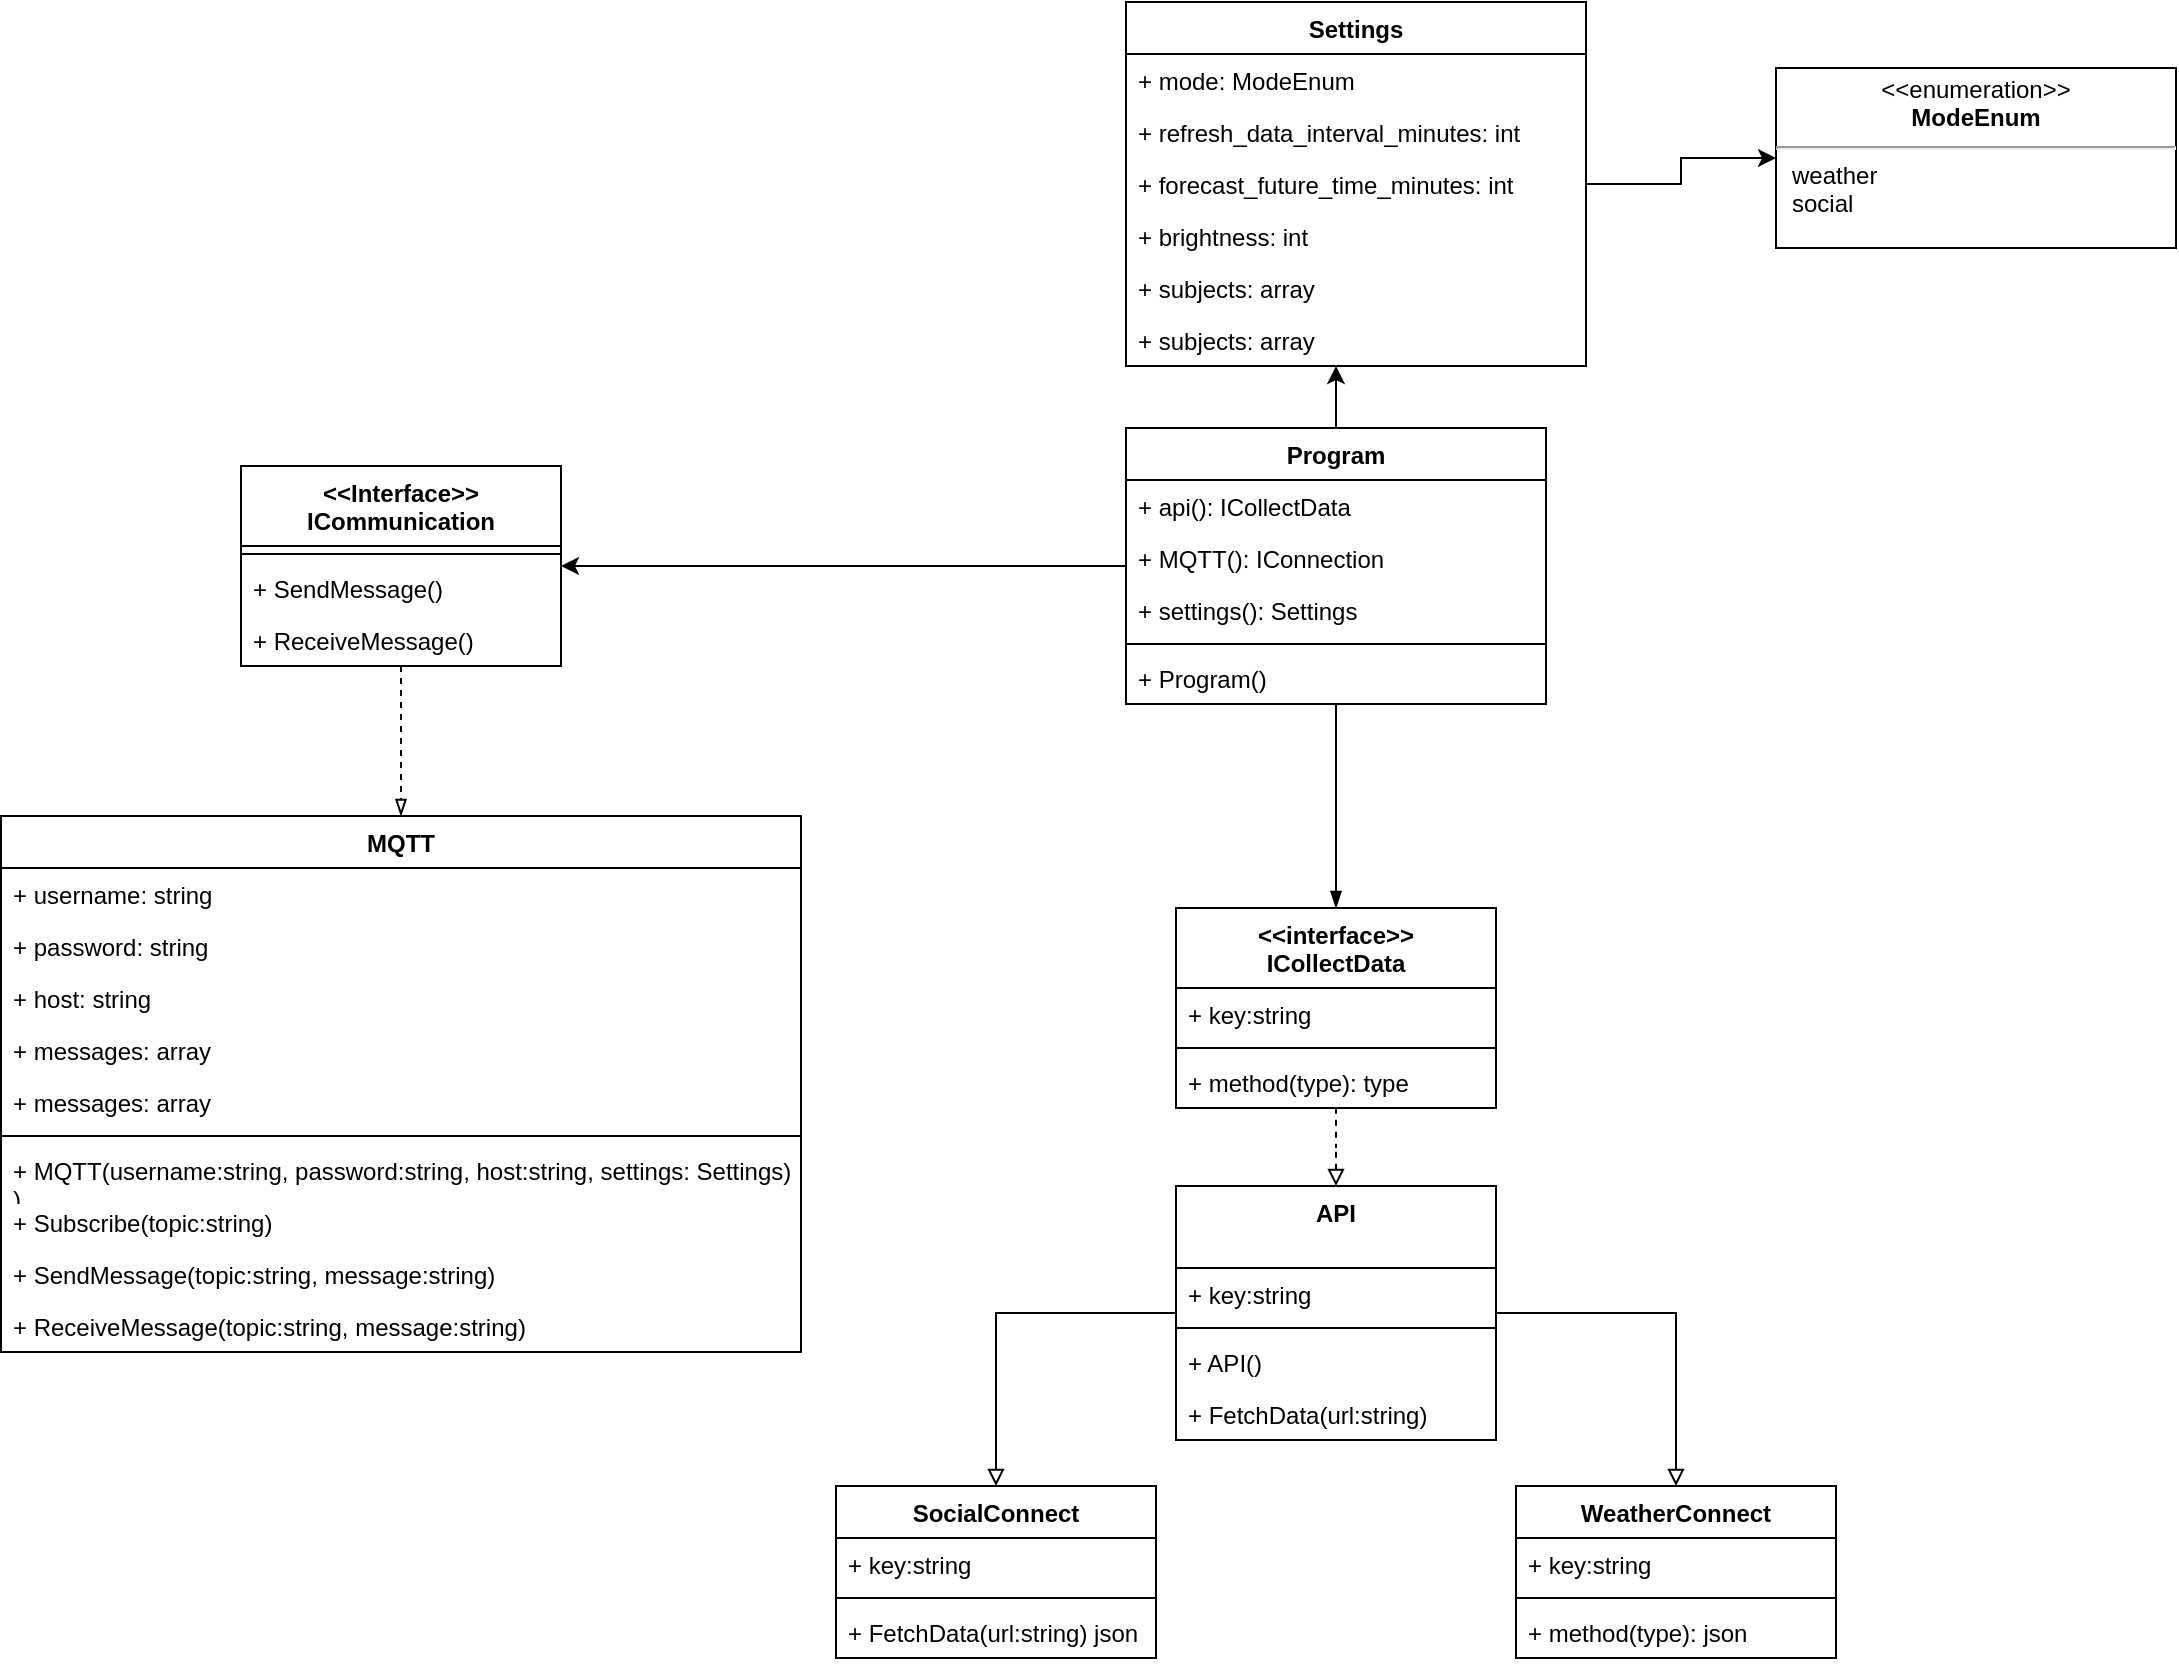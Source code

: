 <mxfile version="13.7.9" type="embed"><diagram id="t1C4quV6M_YADd53jfFR" name="Page-1"><mxGraphModel dx="1041" dy="1644" grid="1" gridSize="10" guides="1" tooltips="1" connect="1" arrows="1" fold="1" page="1" pageScale="1" pageWidth="827" pageHeight="1169" math="0" shadow="0"><root><mxCell id="0"/><mxCell id="1" parent="0"/><mxCell id="ZJIv3ZgQydqmFeiCYaIo-35" style="edgeStyle=orthogonalEdgeStyle;rounded=0;orthogonalLoop=1;jettySize=auto;html=1;entryX=0.5;entryY=0;entryDx=0;entryDy=0;startArrow=none;startFill=0;endArrow=blockThin;endFill=1;" parent="1" source="ZJIv3ZgQydqmFeiCYaIo-9" target="ZJIv3ZgQydqmFeiCYaIo-29" edge="1"><mxGeometry relative="1" as="geometry"/></mxCell><mxCell id="11" style="edgeStyle=orthogonalEdgeStyle;rounded=0;orthogonalLoop=1;jettySize=auto;html=1;" parent="1" source="ZJIv3ZgQydqmFeiCYaIo-9" target="7" edge="1"><mxGeometry relative="1" as="geometry"><Array as="points"><mxPoint x="430" y="-87"/></Array></mxGeometry></mxCell><mxCell id="23" style="edgeStyle=orthogonalEdgeStyle;rounded=0;orthogonalLoop=1;jettySize=auto;html=1;entryX=1;entryY=0.5;entryDx=0;entryDy=0;" parent="1" source="ZJIv3ZgQydqmFeiCYaIo-9" target="26" edge="1"><mxGeometry relative="1" as="geometry"><mxPoint x="240" y="52" as="targetPoint"/></mxGeometry></mxCell><mxCell id="ZJIv3ZgQydqmFeiCYaIo-9" value="Program" style="swimlane;fontStyle=1;align=center;verticalAlign=top;childLayout=stackLayout;horizontal=1;startSize=26;horizontalStack=0;resizeParent=1;resizeParentMax=0;resizeLast=0;collapsible=1;marginBottom=0;" parent="1" vertex="1"><mxGeometry x="325" y="-30" width="210" height="138" as="geometry"/></mxCell><mxCell id="ZJIv3ZgQydqmFeiCYaIo-10" value="+ api(): ICollectData" style="text;strokeColor=none;fillColor=none;align=left;verticalAlign=top;spacingLeft=4;spacingRight=4;overflow=hidden;rotatable=0;points=[[0,0.5],[1,0.5]];portConstraint=eastwest;" parent="ZJIv3ZgQydqmFeiCYaIo-9" vertex="1"><mxGeometry y="26" width="210" height="26" as="geometry"/></mxCell><mxCell id="ZJIv3ZgQydqmFeiCYaIo-55" value="+ MQTT(): IConnection&#10;" style="text;strokeColor=none;fillColor=none;align=left;verticalAlign=top;spacingLeft=4;spacingRight=4;overflow=hidden;rotatable=0;points=[[0,0.5],[1,0.5]];portConstraint=eastwest;" parent="ZJIv3ZgQydqmFeiCYaIo-9" vertex="1"><mxGeometry y="52" width="210" height="26" as="geometry"/></mxCell><mxCell id="ZJIv3ZgQydqmFeiCYaIo-54" value="+ settings(): Settings" style="text;strokeColor=none;fillColor=none;align=left;verticalAlign=top;spacingLeft=4;spacingRight=4;overflow=hidden;rotatable=0;points=[[0,0.5],[1,0.5]];portConstraint=eastwest;" parent="ZJIv3ZgQydqmFeiCYaIo-9" vertex="1"><mxGeometry y="78" width="210" height="26" as="geometry"/></mxCell><mxCell id="ZJIv3ZgQydqmFeiCYaIo-11" value="" style="line;strokeWidth=1;fillColor=none;align=left;verticalAlign=middle;spacingTop=-1;spacingLeft=3;spacingRight=3;rotatable=0;labelPosition=right;points=[];portConstraint=eastwest;" parent="ZJIv3ZgQydqmFeiCYaIo-9" vertex="1"><mxGeometry y="104" width="210" height="8" as="geometry"/></mxCell><mxCell id="ZJIv3ZgQydqmFeiCYaIo-12" value="+ Program()" style="text;strokeColor=none;fillColor=none;align=left;verticalAlign=top;spacingLeft=4;spacingRight=4;overflow=hidden;rotatable=0;points=[[0,0.5],[1,0.5]];portConstraint=eastwest;" parent="ZJIv3ZgQydqmFeiCYaIo-9" vertex="1"><mxGeometry y="112" width="210" height="26" as="geometry"/></mxCell><mxCell id="ZJIv3ZgQydqmFeiCYaIo-23" value="" style="edgeStyle=orthogonalEdgeStyle;rounded=0;orthogonalLoop=1;jettySize=auto;html=1;endArrow=block;endFill=0;" parent="1" source="ZJIv3ZgQydqmFeiCYaIo-13" target="ZJIv3ZgQydqmFeiCYaIo-19" edge="1"><mxGeometry relative="1" as="geometry"/></mxCell><mxCell id="ZJIv3ZgQydqmFeiCYaIo-28" value="" style="edgeStyle=orthogonalEdgeStyle;rounded=0;orthogonalLoop=1;jettySize=auto;html=1;endArrow=block;endFill=0;" parent="1" source="ZJIv3ZgQydqmFeiCYaIo-13" target="ZJIv3ZgQydqmFeiCYaIo-24" edge="1"><mxGeometry relative="1" as="geometry"/></mxCell><mxCell id="ZJIv3ZgQydqmFeiCYaIo-33" value="" style="edgeStyle=orthogonalEdgeStyle;rounded=0;orthogonalLoop=1;jettySize=auto;html=1;endArrow=none;endFill=0;dashed=1;startArrow=block;startFill=0;" parent="1" source="ZJIv3ZgQydqmFeiCYaIo-13" target="ZJIv3ZgQydqmFeiCYaIo-29" edge="1"><mxGeometry relative="1" as="geometry"/></mxCell><mxCell id="ZJIv3ZgQydqmFeiCYaIo-13" value="API" style="swimlane;fontStyle=1;align=center;verticalAlign=top;childLayout=stackLayout;horizontal=1;startSize=41;horizontalStack=0;resizeParent=1;resizeParentMax=0;resizeLast=0;collapsible=1;marginBottom=0;" parent="1" vertex="1"><mxGeometry x="350" y="349" width="160" height="127" as="geometry"><mxRectangle x="350" y="349" width="110" height="30" as="alternateBounds"/></mxGeometry></mxCell><mxCell id="42" value="+ key:string" style="text;strokeColor=none;fillColor=none;align=left;verticalAlign=top;spacingLeft=4;spacingRight=4;overflow=hidden;rotatable=0;points=[[0,0.5],[1,0.5]];portConstraint=eastwest;" parent="ZJIv3ZgQydqmFeiCYaIo-13" vertex="1"><mxGeometry y="41" width="160" height="26" as="geometry"/></mxCell><mxCell id="ZJIv3ZgQydqmFeiCYaIo-15" value="" style="line;strokeWidth=1;fillColor=none;align=left;verticalAlign=middle;spacingTop=-1;spacingLeft=3;spacingRight=3;rotatable=0;labelPosition=right;points=[];portConstraint=eastwest;" parent="ZJIv3ZgQydqmFeiCYaIo-13" vertex="1"><mxGeometry y="67" width="160" height="8" as="geometry"/></mxCell><mxCell id="ZJIv3ZgQydqmFeiCYaIo-16" value="+ API()" style="text;strokeColor=none;fillColor=none;align=left;verticalAlign=top;spacingLeft=4;spacingRight=4;overflow=hidden;rotatable=0;points=[[0,0.5],[1,0.5]];portConstraint=eastwest;" parent="ZJIv3ZgQydqmFeiCYaIo-13" vertex="1"><mxGeometry y="75" width="160" height="26" as="geometry"/></mxCell><mxCell id="41" value="+ FetchData(url:string)" style="text;strokeColor=none;fillColor=none;align=left;verticalAlign=top;spacingLeft=4;spacingRight=4;overflow=hidden;rotatable=0;points=[[0,0.5],[1,0.5]];portConstraint=eastwest;" parent="ZJIv3ZgQydqmFeiCYaIo-13" vertex="1"><mxGeometry y="101" width="160" height="26" as="geometry"/></mxCell><mxCell id="ZJIv3ZgQydqmFeiCYaIo-19" value="SocialConnect" style="swimlane;fontStyle=1;align=center;verticalAlign=top;childLayout=stackLayout;horizontal=1;startSize=26;horizontalStack=0;resizeParent=1;resizeParentMax=0;resizeLast=0;collapsible=1;marginBottom=0;" parent="1" vertex="1"><mxGeometry x="180" y="499" width="160" height="86" as="geometry"/></mxCell><mxCell id="ZJIv3ZgQydqmFeiCYaIo-20" value="+ key:string" style="text;strokeColor=none;fillColor=none;align=left;verticalAlign=top;spacingLeft=4;spacingRight=4;overflow=hidden;rotatable=0;points=[[0,0.5],[1,0.5]];portConstraint=eastwest;" parent="ZJIv3ZgQydqmFeiCYaIo-19" vertex="1"><mxGeometry y="26" width="160" height="26" as="geometry"/></mxCell><mxCell id="ZJIv3ZgQydqmFeiCYaIo-21" value="" style="line;strokeWidth=1;fillColor=none;align=left;verticalAlign=middle;spacingTop=-1;spacingLeft=3;spacingRight=3;rotatable=0;labelPosition=right;points=[];portConstraint=eastwest;" parent="ZJIv3ZgQydqmFeiCYaIo-19" vertex="1"><mxGeometry y="52" width="160" height="8" as="geometry"/></mxCell><mxCell id="ZJIv3ZgQydqmFeiCYaIo-22" value="+ FetchData(url:string) json" style="text;strokeColor=none;fillColor=none;align=left;verticalAlign=top;spacingLeft=4;spacingRight=4;overflow=hidden;rotatable=0;points=[[0,0.5],[1,0.5]];portConstraint=eastwest;" parent="ZJIv3ZgQydqmFeiCYaIo-19" vertex="1"><mxGeometry y="60" width="160" height="26" as="geometry"/></mxCell><mxCell id="ZJIv3ZgQydqmFeiCYaIo-24" value="WeatherConnect" style="swimlane;fontStyle=1;align=center;verticalAlign=top;childLayout=stackLayout;horizontal=1;startSize=26;horizontalStack=0;resizeParent=1;resizeParentMax=0;resizeLast=0;collapsible=1;marginBottom=0;" parent="1" vertex="1"><mxGeometry x="520" y="499" width="160" height="86" as="geometry"/></mxCell><mxCell id="ZJIv3ZgQydqmFeiCYaIo-25" value="+ key:string" style="text;strokeColor=none;fillColor=none;align=left;verticalAlign=top;spacingLeft=4;spacingRight=4;overflow=hidden;rotatable=0;points=[[0,0.5],[1,0.5]];portConstraint=eastwest;" parent="ZJIv3ZgQydqmFeiCYaIo-24" vertex="1"><mxGeometry y="26" width="160" height="26" as="geometry"/></mxCell><mxCell id="ZJIv3ZgQydqmFeiCYaIo-26" value="" style="line;strokeWidth=1;fillColor=none;align=left;verticalAlign=middle;spacingTop=-1;spacingLeft=3;spacingRight=3;rotatable=0;labelPosition=right;points=[];portConstraint=eastwest;" parent="ZJIv3ZgQydqmFeiCYaIo-24" vertex="1"><mxGeometry y="52" width="160" height="8" as="geometry"/></mxCell><mxCell id="ZJIv3ZgQydqmFeiCYaIo-27" value="+ method(type): json" style="text;strokeColor=none;fillColor=none;align=left;verticalAlign=top;spacingLeft=4;spacingRight=4;overflow=hidden;rotatable=0;points=[[0,0.5],[1,0.5]];portConstraint=eastwest;" parent="ZJIv3ZgQydqmFeiCYaIo-24" vertex="1"><mxGeometry y="60" width="160" height="26" as="geometry"/></mxCell><mxCell id="ZJIv3ZgQydqmFeiCYaIo-29" value="&lt;&lt;interface&gt;&gt;&#10;ICollectData" style="swimlane;fontStyle=1;align=center;verticalAlign=top;childLayout=stackLayout;horizontal=1;startSize=40;horizontalStack=0;resizeParent=1;resizeParentMax=0;resizeLast=0;collapsible=1;marginBottom=0;" parent="1" vertex="1"><mxGeometry x="350" y="210" width="160" height="100" as="geometry"/></mxCell><mxCell id="ZJIv3ZgQydqmFeiCYaIo-30" value="+ key:string" style="text;strokeColor=none;fillColor=none;align=left;verticalAlign=top;spacingLeft=4;spacingRight=4;overflow=hidden;rotatable=0;points=[[0,0.5],[1,0.5]];portConstraint=eastwest;" parent="ZJIv3ZgQydqmFeiCYaIo-29" vertex="1"><mxGeometry y="40" width="160" height="26" as="geometry"/></mxCell><mxCell id="ZJIv3ZgQydqmFeiCYaIo-31" value="" style="line;strokeWidth=1;fillColor=none;align=left;verticalAlign=middle;spacingTop=-1;spacingLeft=3;spacingRight=3;rotatable=0;labelPosition=right;points=[];portConstraint=eastwest;" parent="ZJIv3ZgQydqmFeiCYaIo-29" vertex="1"><mxGeometry y="66" width="160" height="8" as="geometry"/></mxCell><mxCell id="ZJIv3ZgQydqmFeiCYaIo-32" value="+ method(type): type" style="text;strokeColor=none;fillColor=none;align=left;verticalAlign=top;spacingLeft=4;spacingRight=4;overflow=hidden;rotatable=0;points=[[0,0.5],[1,0.5]];portConstraint=eastwest;" parent="ZJIv3ZgQydqmFeiCYaIo-29" vertex="1"><mxGeometry y="74" width="160" height="26" as="geometry"/></mxCell><mxCell id="ZJIv3ZgQydqmFeiCYaIo-47" value="&lt;p style=&quot;margin: 0px ; margin-top: 4px ; text-align: center&quot;&gt;&amp;lt;&amp;lt;enumeration&amp;gt;&amp;gt;&lt;br&gt;&lt;b&gt;ModeEnum&lt;/b&gt;&lt;/p&gt;&lt;hr&gt;&lt;p style=&quot;margin: 0px ; margin-left: 8px ; text-align: left&quot;&gt;weather&lt;br&gt;social&lt;/p&gt;" style="shape=rect;html=1;overflow=fill;whiteSpace=wrap;" parent="1" vertex="1"><mxGeometry x="650" y="-210" width="200" height="90" as="geometry"/></mxCell><mxCell id="24" style="edgeStyle=orthogonalEdgeStyle;rounded=0;orthogonalLoop=1;jettySize=auto;html=1;entryX=0;entryY=0.5;entryDx=0;entryDy=0;" parent="1" source="7" target="ZJIv3ZgQydqmFeiCYaIo-47" edge="1"><mxGeometry relative="1" as="geometry"/></mxCell><mxCell id="7" value="Settings" style="swimlane;fontStyle=1;align=center;verticalAlign=top;childLayout=stackLayout;horizontal=1;startSize=26;horizontalStack=0;resizeParent=1;resizeParentMax=0;resizeLast=0;collapsible=1;marginBottom=0;" parent="1" vertex="1"><mxGeometry x="325" y="-243" width="230" height="182" as="geometry"/></mxCell><mxCell id="8" value="+ mode: ModeEnum" style="text;strokeColor=none;fillColor=none;align=left;verticalAlign=top;spacingLeft=4;spacingRight=4;overflow=hidden;rotatable=0;points=[[0,0.5],[1,0.5]];portConstraint=eastwest;" parent="7" vertex="1"><mxGeometry y="26" width="230" height="26" as="geometry"/></mxCell><mxCell id="6OZHenQnn-9uEfAK9wZj-40" value="+ refresh_data_interval_minutes: int" style="text;strokeColor=none;fillColor=none;align=left;verticalAlign=top;spacingLeft=4;spacingRight=4;overflow=hidden;rotatable=0;points=[[0,0.5],[1,0.5]];portConstraint=eastwest;" parent="7" vertex="1"><mxGeometry y="52" width="230" height="26" as="geometry"/></mxCell><mxCell id="6OZHenQnn-9uEfAK9wZj-42" value="+ forecast_future_time_minutes: int" style="text;strokeColor=none;fillColor=none;align=left;verticalAlign=top;spacingLeft=4;spacingRight=4;overflow=hidden;rotatable=0;points=[[0,0.5],[1,0.5]];portConstraint=eastwest;" parent="7" vertex="1"><mxGeometry y="78" width="230" height="26" as="geometry"/></mxCell><mxCell id="6OZHenQnn-9uEfAK9wZj-41" value="+ brightness: int" style="text;strokeColor=none;fillColor=none;align=left;verticalAlign=top;spacingLeft=4;spacingRight=4;overflow=hidden;rotatable=0;points=[[0,0.5],[1,0.5]];portConstraint=eastwest;" parent="7" vertex="1"><mxGeometry y="104" width="230" height="26" as="geometry"/></mxCell><mxCell id="6OZHenQnn-9uEfAK9wZj-43" value="+ subjects: array" style="text;strokeColor=none;fillColor=none;align=left;verticalAlign=top;spacingLeft=4;spacingRight=4;overflow=hidden;rotatable=0;points=[[0,0.5],[1,0.5]];portConstraint=eastwest;" parent="7" vertex="1"><mxGeometry y="130" width="230" height="26" as="geometry"/></mxCell><mxCell id="44" value="+ subjects: array" style="text;strokeColor=none;fillColor=none;align=left;verticalAlign=top;spacingLeft=4;spacingRight=4;overflow=hidden;rotatable=0;points=[[0,0.5],[1,0.5]];portConstraint=eastwest;" vertex="1" parent="7"><mxGeometry y="156" width="230" height="26" as="geometry"/></mxCell><mxCell id="25" style="edgeStyle=orthogonalEdgeStyle;rounded=0;orthogonalLoop=1;jettySize=auto;html=1;entryX=0.5;entryY=0;entryDx=0;entryDy=0;endArrow=blockThin;endFill=0;dashed=1;" parent="1" source="26" target="30" edge="1"><mxGeometry relative="1" as="geometry"/></mxCell><mxCell id="30" value="MQTT" style="swimlane;fontStyle=1;align=center;verticalAlign=top;childLayout=stackLayout;horizontal=1;startSize=26;horizontalStack=0;resizeParent=1;resizeParentMax=0;resizeLast=0;collapsible=1;marginBottom=0;" parent="1" vertex="1"><mxGeometry x="-237.5" y="164" width="400" height="268" as="geometry"/></mxCell><mxCell id="31" value="+ username: string" style="text;strokeColor=none;fillColor=none;align=left;verticalAlign=top;spacingLeft=4;spacingRight=4;overflow=hidden;rotatable=0;points=[[0,0.5],[1,0.5]];portConstraint=eastwest;" parent="30" vertex="1"><mxGeometry y="26" width="400" height="26" as="geometry"/></mxCell><mxCell id="32" value="+ password: string" style="text;strokeColor=none;fillColor=none;align=left;verticalAlign=top;spacingLeft=4;spacingRight=4;overflow=hidden;rotatable=0;points=[[0,0.5],[1,0.5]];portConstraint=eastwest;" parent="30" vertex="1"><mxGeometry y="52" width="400" height="26" as="geometry"/></mxCell><mxCell id="33" value="+ host: string" style="text;strokeColor=none;fillColor=none;align=left;verticalAlign=top;spacingLeft=4;spacingRight=4;overflow=hidden;rotatable=0;points=[[0,0.5],[1,0.5]];portConstraint=eastwest;" parent="30" vertex="1"><mxGeometry y="78" width="400" height="26" as="geometry"/></mxCell><mxCell id="34" value="+ messages: array" style="text;strokeColor=none;fillColor=none;align=left;verticalAlign=top;spacingLeft=4;spacingRight=4;overflow=hidden;rotatable=0;points=[[0,0.5],[1,0.5]];portConstraint=eastwest;" parent="30" vertex="1"><mxGeometry y="104" width="400" height="26" as="geometry"/></mxCell><mxCell id="40" value="+ messages: array" style="text;strokeColor=none;fillColor=none;align=left;verticalAlign=top;spacingLeft=4;spacingRight=4;overflow=hidden;rotatable=0;points=[[0,0.5],[1,0.5]];portConstraint=eastwest;" parent="30" vertex="1"><mxGeometry y="130" width="400" height="26" as="geometry"/></mxCell><mxCell id="35" value="" style="line;strokeWidth=1;fillColor=none;align=left;verticalAlign=middle;spacingTop=-1;spacingLeft=3;spacingRight=3;rotatable=0;labelPosition=right;points=[];portConstraint=eastwest;" parent="30" vertex="1"><mxGeometry y="156" width="400" height="8" as="geometry"/></mxCell><mxCell id="36" value="+ MQTT(username:string, password:string, host:string, settings: Settings)&#10;)" style="text;strokeColor=none;fillColor=none;align=left;verticalAlign=top;spacingLeft=4;spacingRight=4;overflow=hidden;rotatable=0;points=[[0,0.5],[1,0.5]];portConstraint=eastwest;" parent="30" vertex="1"><mxGeometry y="164" width="400" height="26" as="geometry"/></mxCell><mxCell id="37" value="+ Subscribe(topic:string)" style="text;strokeColor=none;fillColor=none;align=left;verticalAlign=top;spacingLeft=4;spacingRight=4;overflow=hidden;rotatable=0;points=[[0,0.5],[1,0.5]];portConstraint=eastwest;" parent="30" vertex="1"><mxGeometry y="190" width="400" height="26" as="geometry"/></mxCell><mxCell id="38" value="+ SendMessage(topic:string, message:string)" style="text;strokeColor=none;fillColor=none;align=left;verticalAlign=top;spacingLeft=4;spacingRight=4;overflow=hidden;rotatable=0;points=[[0,0.5],[1,0.5]];portConstraint=eastwest;" parent="30" vertex="1"><mxGeometry y="216" width="400" height="26" as="geometry"/></mxCell><mxCell id="39" value="+ ReceiveMessage(topic:string, message:string)" style="text;strokeColor=none;fillColor=none;align=left;verticalAlign=top;spacingLeft=4;spacingRight=4;overflow=hidden;rotatable=0;points=[[0,0.5],[1,0.5]];portConstraint=eastwest;" parent="30" vertex="1"><mxGeometry y="242" width="400" height="26" as="geometry"/></mxCell><mxCell id="26" value="&lt;&lt;Interface&gt;&gt;&#10;ICommunication" style="swimlane;fontStyle=1;align=center;verticalAlign=top;childLayout=stackLayout;horizontal=1;startSize=40;horizontalStack=0;resizeParent=1;resizeParentMax=0;resizeLast=0;collapsible=1;marginBottom=0;" parent="1" vertex="1"><mxGeometry x="-117.5" y="-11" width="160" height="100" as="geometry"/></mxCell><mxCell id="27" value="" style="line;strokeWidth=1;fillColor=none;align=left;verticalAlign=middle;spacingTop=-1;spacingLeft=3;spacingRight=3;rotatable=0;labelPosition=right;points=[];portConstraint=eastwest;" parent="26" vertex="1"><mxGeometry y="40" width="160" height="8" as="geometry"/></mxCell><mxCell id="28" value="+ SendMessage()" style="text;strokeColor=none;fillColor=none;align=left;verticalAlign=top;spacingLeft=4;spacingRight=4;overflow=hidden;rotatable=0;points=[[0,0.5],[1,0.5]];portConstraint=eastwest;" parent="26" vertex="1"><mxGeometry y="48" width="160" height="26" as="geometry"/></mxCell><mxCell id="29" value="+ ReceiveMessage()" style="text;strokeColor=none;fillColor=none;align=left;verticalAlign=top;spacingLeft=4;spacingRight=4;overflow=hidden;rotatable=0;points=[[0,0.5],[1,0.5]];portConstraint=eastwest;" parent="26" vertex="1"><mxGeometry y="74" width="160" height="26" as="geometry"/></mxCell></root></mxGraphModel></diagram></mxfile>